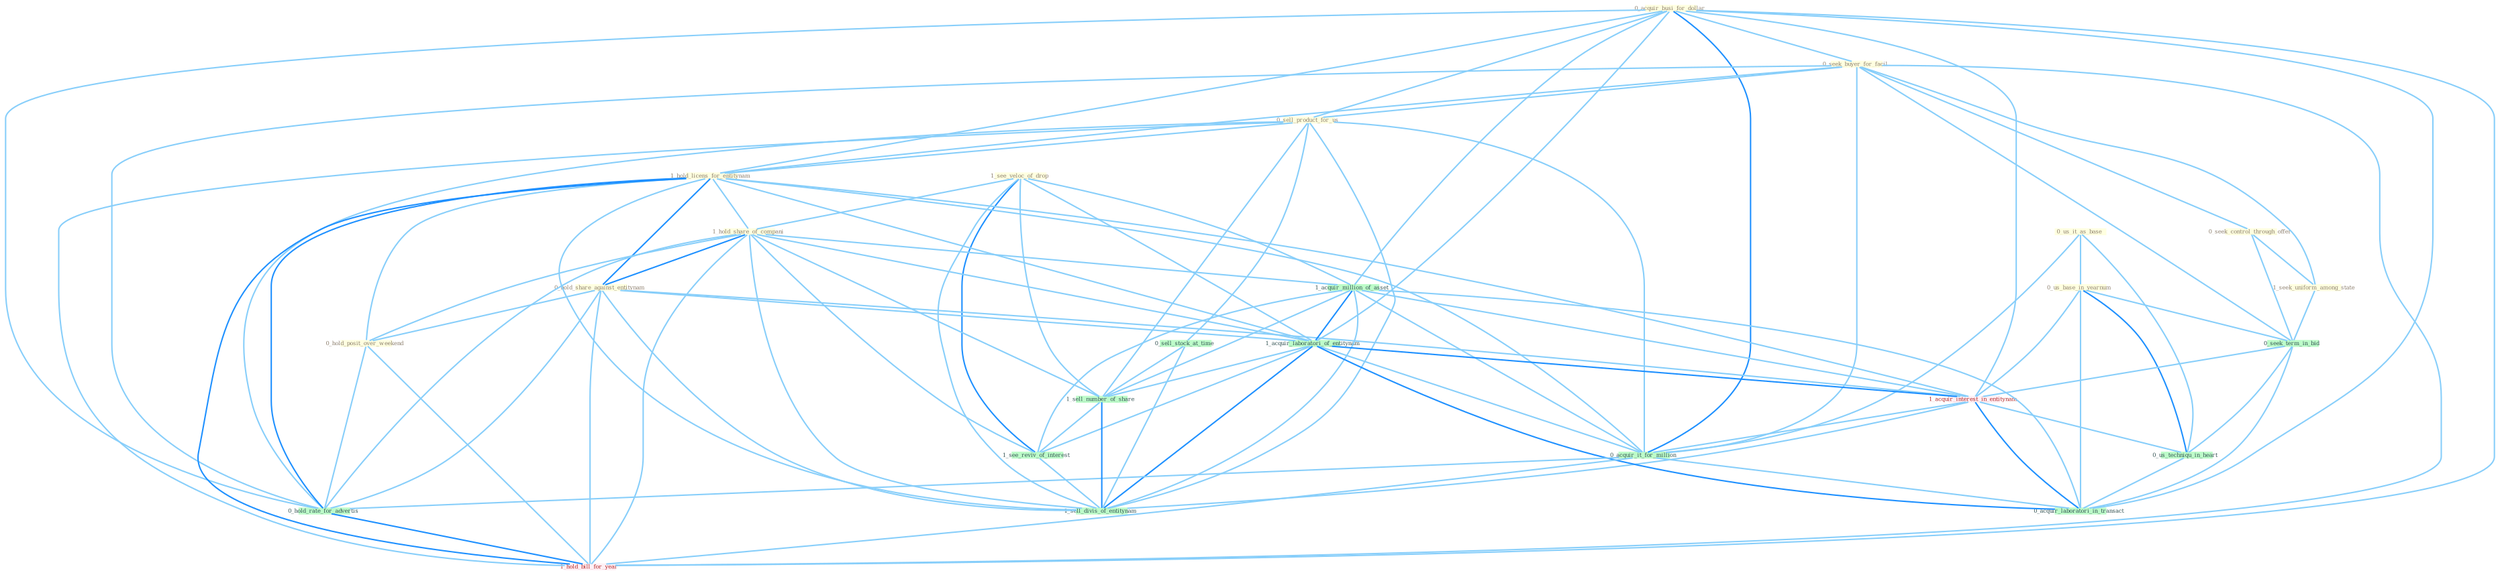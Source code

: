 Graph G{ 
    node
    [shape=polygon,style=filled,width=.5,height=.06,color="#BDFCC9",fixedsize=true,fontsize=4,
    fontcolor="#2f4f4f"];
    {node
    [color="#ffffe0", fontcolor="#8b7d6b"] "0_acquir_busi_for_dollar " "0_seek_buyer_for_facil " "0_seek_control_through_offer " "1_see_veloc_of_drop " "0_sell_product_for_us " "1_hold_licens_for_entitynam " "1_hold_share_of_compani " "0_hold_share_against_entitynam " "1_seek_uniform_among_state " "0_hold_posit_over_weekend " "0_us_it_as_base " "0_us_base_in_yearnum "}
{node [color="#fff0f5", fontcolor="#b22222"] "1_acquir_interest_in_entitynam " "1_hold_bill_for_year "}
edge [color="#B0E2FF"];

	"0_acquir_busi_for_dollar " -- "0_seek_buyer_for_facil " [w="1", color="#87cefa" ];
	"0_acquir_busi_for_dollar " -- "0_sell_product_for_us " [w="1", color="#87cefa" ];
	"0_acquir_busi_for_dollar " -- "1_hold_licens_for_entitynam " [w="1", color="#87cefa" ];
	"0_acquir_busi_for_dollar " -- "1_acquir_million_of_asset " [w="1", color="#87cefa" ];
	"0_acquir_busi_for_dollar " -- "1_acquir_laboratori_of_entitynam " [w="1", color="#87cefa" ];
	"0_acquir_busi_for_dollar " -- "1_acquir_interest_in_entitynam " [w="1", color="#87cefa" ];
	"0_acquir_busi_for_dollar " -- "0_acquir_it_for_million " [w="2", color="#1e90ff" , len=0.8];
	"0_acquir_busi_for_dollar " -- "0_hold_rate_for_advertis " [w="1", color="#87cefa" ];
	"0_acquir_busi_for_dollar " -- "0_acquir_laboratori_in_transact " [w="1", color="#87cefa" ];
	"0_acquir_busi_for_dollar " -- "1_hold_bill_for_year " [w="1", color="#87cefa" ];
	"0_seek_buyer_for_facil " -- "0_seek_control_through_offer " [w="1", color="#87cefa" ];
	"0_seek_buyer_for_facil " -- "0_sell_product_for_us " [w="1", color="#87cefa" ];
	"0_seek_buyer_for_facil " -- "1_hold_licens_for_entitynam " [w="1", color="#87cefa" ];
	"0_seek_buyer_for_facil " -- "1_seek_uniform_among_state " [w="1", color="#87cefa" ];
	"0_seek_buyer_for_facil " -- "0_seek_term_in_bid " [w="1", color="#87cefa" ];
	"0_seek_buyer_for_facil " -- "0_acquir_it_for_million " [w="1", color="#87cefa" ];
	"0_seek_buyer_for_facil " -- "0_hold_rate_for_advertis " [w="1", color="#87cefa" ];
	"0_seek_buyer_for_facil " -- "1_hold_bill_for_year " [w="1", color="#87cefa" ];
	"0_seek_control_through_offer " -- "1_seek_uniform_among_state " [w="1", color="#87cefa" ];
	"0_seek_control_through_offer " -- "0_seek_term_in_bid " [w="1", color="#87cefa" ];
	"1_see_veloc_of_drop " -- "1_hold_share_of_compani " [w="1", color="#87cefa" ];
	"1_see_veloc_of_drop " -- "1_acquir_million_of_asset " [w="1", color="#87cefa" ];
	"1_see_veloc_of_drop " -- "1_acquir_laboratori_of_entitynam " [w="1", color="#87cefa" ];
	"1_see_veloc_of_drop " -- "1_sell_number_of_share " [w="1", color="#87cefa" ];
	"1_see_veloc_of_drop " -- "1_see_reviv_of_interest " [w="2", color="#1e90ff" , len=0.8];
	"1_see_veloc_of_drop " -- "1_sell_divis_of_entitynam " [w="1", color="#87cefa" ];
	"0_sell_product_for_us " -- "1_hold_licens_for_entitynam " [w="1", color="#87cefa" ];
	"0_sell_product_for_us " -- "0_acquir_it_for_million " [w="1", color="#87cefa" ];
	"0_sell_product_for_us " -- "0_hold_rate_for_advertis " [w="1", color="#87cefa" ];
	"0_sell_product_for_us " -- "0_sell_stock_at_time " [w="1", color="#87cefa" ];
	"0_sell_product_for_us " -- "1_sell_number_of_share " [w="1", color="#87cefa" ];
	"0_sell_product_for_us " -- "1_hold_bill_for_year " [w="1", color="#87cefa" ];
	"0_sell_product_for_us " -- "1_sell_divis_of_entitynam " [w="1", color="#87cefa" ];
	"1_hold_licens_for_entitynam " -- "1_hold_share_of_compani " [w="1", color="#87cefa" ];
	"1_hold_licens_for_entitynam " -- "0_hold_share_against_entitynam " [w="2", color="#1e90ff" , len=0.8];
	"1_hold_licens_for_entitynam " -- "0_hold_posit_over_weekend " [w="1", color="#87cefa" ];
	"1_hold_licens_for_entitynam " -- "1_acquir_laboratori_of_entitynam " [w="1", color="#87cefa" ];
	"1_hold_licens_for_entitynam " -- "1_acquir_interest_in_entitynam " [w="1", color="#87cefa" ];
	"1_hold_licens_for_entitynam " -- "0_acquir_it_for_million " [w="1", color="#87cefa" ];
	"1_hold_licens_for_entitynam " -- "0_hold_rate_for_advertis " [w="2", color="#1e90ff" , len=0.8];
	"1_hold_licens_for_entitynam " -- "1_hold_bill_for_year " [w="2", color="#1e90ff" , len=0.8];
	"1_hold_licens_for_entitynam " -- "1_sell_divis_of_entitynam " [w="1", color="#87cefa" ];
	"1_hold_share_of_compani " -- "0_hold_share_against_entitynam " [w="2", color="#1e90ff" , len=0.8];
	"1_hold_share_of_compani " -- "0_hold_posit_over_weekend " [w="1", color="#87cefa" ];
	"1_hold_share_of_compani " -- "1_acquir_million_of_asset " [w="1", color="#87cefa" ];
	"1_hold_share_of_compani " -- "1_acquir_laboratori_of_entitynam " [w="1", color="#87cefa" ];
	"1_hold_share_of_compani " -- "0_hold_rate_for_advertis " [w="1", color="#87cefa" ];
	"1_hold_share_of_compani " -- "1_sell_number_of_share " [w="1", color="#87cefa" ];
	"1_hold_share_of_compani " -- "1_see_reviv_of_interest " [w="1", color="#87cefa" ];
	"1_hold_share_of_compani " -- "1_hold_bill_for_year " [w="1", color="#87cefa" ];
	"1_hold_share_of_compani " -- "1_sell_divis_of_entitynam " [w="1", color="#87cefa" ];
	"0_hold_share_against_entitynam " -- "0_hold_posit_over_weekend " [w="1", color="#87cefa" ];
	"0_hold_share_against_entitynam " -- "1_acquir_laboratori_of_entitynam " [w="1", color="#87cefa" ];
	"0_hold_share_against_entitynam " -- "1_acquir_interest_in_entitynam " [w="1", color="#87cefa" ];
	"0_hold_share_against_entitynam " -- "0_hold_rate_for_advertis " [w="1", color="#87cefa" ];
	"0_hold_share_against_entitynam " -- "1_hold_bill_for_year " [w="1", color="#87cefa" ];
	"0_hold_share_against_entitynam " -- "1_sell_divis_of_entitynam " [w="1", color="#87cefa" ];
	"1_seek_uniform_among_state " -- "0_seek_term_in_bid " [w="1", color="#87cefa" ];
	"0_hold_posit_over_weekend " -- "0_hold_rate_for_advertis " [w="1", color="#87cefa" ];
	"0_hold_posit_over_weekend " -- "1_hold_bill_for_year " [w="1", color="#87cefa" ];
	"0_us_it_as_base " -- "0_us_base_in_yearnum " [w="1", color="#87cefa" ];
	"0_us_it_as_base " -- "0_us_techniqu_in_heart " [w="1", color="#87cefa" ];
	"0_us_it_as_base " -- "0_acquir_it_for_million " [w="1", color="#87cefa" ];
	"0_us_base_in_yearnum " -- "0_seek_term_in_bid " [w="1", color="#87cefa" ];
	"0_us_base_in_yearnum " -- "1_acquir_interest_in_entitynam " [w="1", color="#87cefa" ];
	"0_us_base_in_yearnum " -- "0_us_techniqu_in_heart " [w="2", color="#1e90ff" , len=0.8];
	"0_us_base_in_yearnum " -- "0_acquir_laboratori_in_transact " [w="1", color="#87cefa" ];
	"1_acquir_million_of_asset " -- "1_acquir_laboratori_of_entitynam " [w="2", color="#1e90ff" , len=0.8];
	"1_acquir_million_of_asset " -- "1_acquir_interest_in_entitynam " [w="1", color="#87cefa" ];
	"1_acquir_million_of_asset " -- "0_acquir_it_for_million " [w="1", color="#87cefa" ];
	"1_acquir_million_of_asset " -- "0_acquir_laboratori_in_transact " [w="1", color="#87cefa" ];
	"1_acquir_million_of_asset " -- "1_sell_number_of_share " [w="1", color="#87cefa" ];
	"1_acquir_million_of_asset " -- "1_see_reviv_of_interest " [w="1", color="#87cefa" ];
	"1_acquir_million_of_asset " -- "1_sell_divis_of_entitynam " [w="1", color="#87cefa" ];
	"1_acquir_laboratori_of_entitynam " -- "1_acquir_interest_in_entitynam " [w="2", color="#1e90ff" , len=0.8];
	"1_acquir_laboratori_of_entitynam " -- "0_acquir_it_for_million " [w="1", color="#87cefa" ];
	"1_acquir_laboratori_of_entitynam " -- "0_acquir_laboratori_in_transact " [w="2", color="#1e90ff" , len=0.8];
	"1_acquir_laboratori_of_entitynam " -- "1_sell_number_of_share " [w="1", color="#87cefa" ];
	"1_acquir_laboratori_of_entitynam " -- "1_see_reviv_of_interest " [w="1", color="#87cefa" ];
	"1_acquir_laboratori_of_entitynam " -- "1_sell_divis_of_entitynam " [w="2", color="#1e90ff" , len=0.8];
	"0_seek_term_in_bid " -- "1_acquir_interest_in_entitynam " [w="1", color="#87cefa" ];
	"0_seek_term_in_bid " -- "0_us_techniqu_in_heart " [w="1", color="#87cefa" ];
	"0_seek_term_in_bid " -- "0_acquir_laboratori_in_transact " [w="1", color="#87cefa" ];
	"1_acquir_interest_in_entitynam " -- "0_us_techniqu_in_heart " [w="1", color="#87cefa" ];
	"1_acquir_interest_in_entitynam " -- "0_acquir_it_for_million " [w="1", color="#87cefa" ];
	"1_acquir_interest_in_entitynam " -- "0_acquir_laboratori_in_transact " [w="2", color="#1e90ff" , len=0.8];
	"1_acquir_interest_in_entitynam " -- "1_sell_divis_of_entitynam " [w="1", color="#87cefa" ];
	"0_us_techniqu_in_heart " -- "0_acquir_laboratori_in_transact " [w="1", color="#87cefa" ];
	"0_acquir_it_for_million " -- "0_hold_rate_for_advertis " [w="1", color="#87cefa" ];
	"0_acquir_it_for_million " -- "0_acquir_laboratori_in_transact " [w="1", color="#87cefa" ];
	"0_acquir_it_for_million " -- "1_hold_bill_for_year " [w="1", color="#87cefa" ];
	"0_hold_rate_for_advertis " -- "1_hold_bill_for_year " [w="2", color="#1e90ff" , len=0.8];
	"0_sell_stock_at_time " -- "1_sell_number_of_share " [w="1", color="#87cefa" ];
	"0_sell_stock_at_time " -- "1_sell_divis_of_entitynam " [w="1", color="#87cefa" ];
	"1_sell_number_of_share " -- "1_see_reviv_of_interest " [w="1", color="#87cefa" ];
	"1_sell_number_of_share " -- "1_sell_divis_of_entitynam " [w="2", color="#1e90ff" , len=0.8];
	"1_see_reviv_of_interest " -- "1_sell_divis_of_entitynam " [w="1", color="#87cefa" ];
}